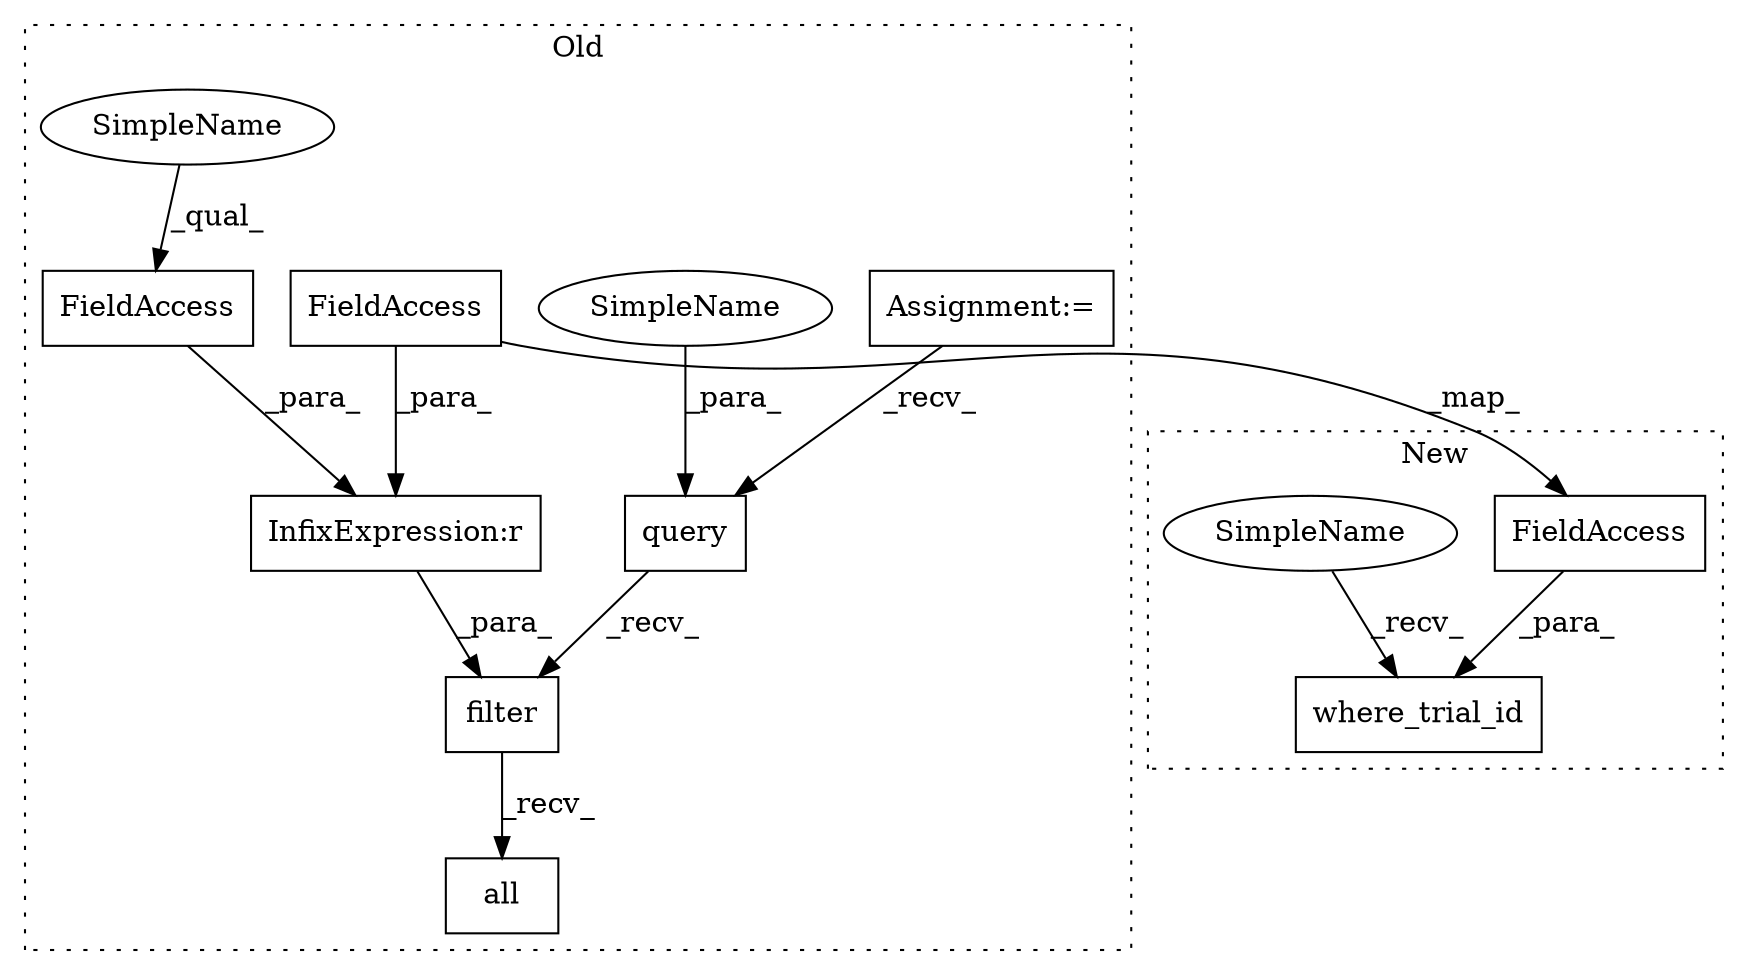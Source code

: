digraph G {
subgraph cluster0 {
1 [label="query" a="32" s="18553,18562" l="6,1" shape="box"];
3 [label="filter" a="32" s="18564,18601" l="7,1" shape="box"];
4 [label="all" a="32" s="18603" l="5" shape="box"];
5 [label="InfixExpression:r" a="27" s="18583" l="4" shape="box"];
6 [label="FieldAccess" a="22" s="18571" l="12" shape="box"];
7 [label="Assignment:=" a="7" s="18434" l="7" shape="box"];
9 [label="FieldAccess" a="22" s="18587" l="14" shape="box"];
10 [label="SimpleName" a="42" s="18559" l="3" shape="ellipse"];
11 [label="SimpleName" a="42" s="18571" l="3" shape="ellipse"];
label = "Old";
style="dotted";
}
subgraph cluster1 {
2 [label="where_trial_id" a="32" s="19000,19037" l="15,1" shape="box"];
8 [label="FieldAccess" a="22" s="19015" l="14" shape="box"];
12 [label="SimpleName" a="42" s="18996" l="3" shape="ellipse"];
label = "New";
style="dotted";
}
1 -> 3 [label="_recv_"];
3 -> 4 [label="_recv_"];
5 -> 3 [label="_para_"];
6 -> 5 [label="_para_"];
7 -> 1 [label="_recv_"];
8 -> 2 [label="_para_"];
9 -> 8 [label="_map_"];
9 -> 5 [label="_para_"];
10 -> 1 [label="_para_"];
11 -> 6 [label="_qual_"];
12 -> 2 [label="_recv_"];
}